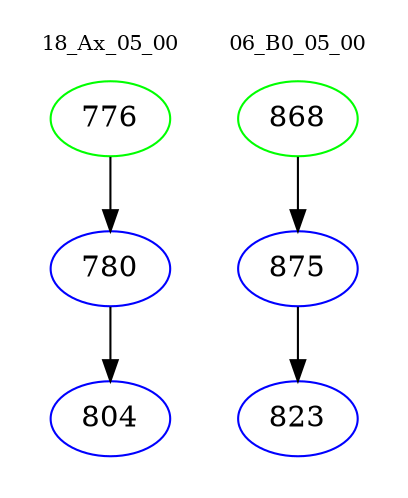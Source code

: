 digraph{
subgraph cluster_0 {
color = white
label = "18_Ax_05_00";
fontsize=10;
T0_776 [label="776", color="green"]
T0_776 -> T0_780 [color="black"]
T0_780 [label="780", color="blue"]
T0_780 -> T0_804 [color="black"]
T0_804 [label="804", color="blue"]
}
subgraph cluster_1 {
color = white
label = "06_B0_05_00";
fontsize=10;
T1_868 [label="868", color="green"]
T1_868 -> T1_875 [color="black"]
T1_875 [label="875", color="blue"]
T1_875 -> T1_823 [color="black"]
T1_823 [label="823", color="blue"]
}
}

